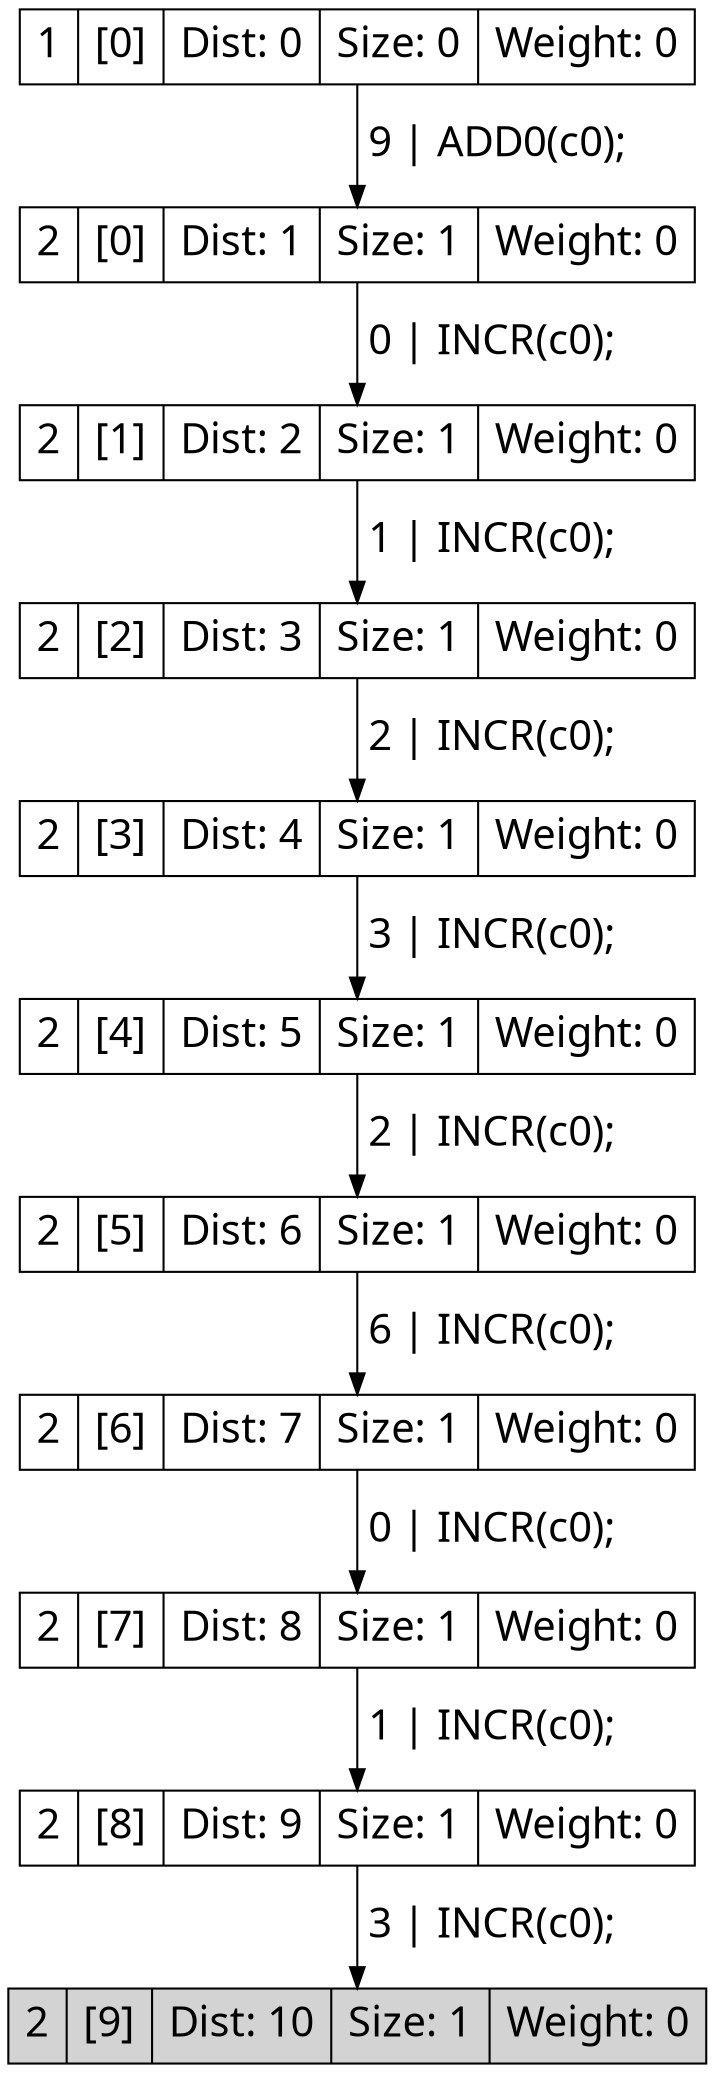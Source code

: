 digraph g{
node[shape=record fontname=Calibri fontsize = 20]
edge[fontname = Calibri fontsize = 20]
0->1[label=" 9 | ADD0(c0); "]
0[label="1 | [0] | Dist: 0 | Size: 0 | Weight: 0"]
1[label="2 | [0] | Dist: 1 | Size: 1 | Weight: 0"]
1->2[label=" 0 | INCR(c0); "]
1[label="2 | [0] | Dist: 1 | Size: 1 | Weight: 0"]
2[label="2 | [1] | Dist: 2 | Size: 1 | Weight: 0"]
2->3[label=" 1 | INCR(c0); "]
2[label="2 | [1] | Dist: 2 | Size: 1 | Weight: 0"]
3[label="2 | [2] | Dist: 3 | Size: 1 | Weight: 0"]
3->4[label=" 2 | INCR(c0); "]
3[label="2 | [2] | Dist: 3 | Size: 1 | Weight: 0"]
4[label="2 | [3] | Dist: 4 | Size: 1 | Weight: 0"]
4->5[label=" 3 | INCR(c0); "]
4[label="2 | [3] | Dist: 4 | Size: 1 | Weight: 0"]
5[label="2 | [4] | Dist: 5 | Size: 1 | Weight: 0"]
5->6[label=" 2 | INCR(c0); "]
5[label="2 | [4] | Dist: 5 | Size: 1 | Weight: 0"]
6[label="2 | [5] | Dist: 6 | Size: 1 | Weight: 0"]
6->7[label=" 6 | INCR(c0); "]
6[label="2 | [5] | Dist: 6 | Size: 1 | Weight: 0"]
7[label="2 | [6] | Dist: 7 | Size: 1 | Weight: 0"]
7->8[label=" 0 | INCR(c0); "]
7[label="2 | [6] | Dist: 7 | Size: 1 | Weight: 0"]
8[label="2 | [7] | Dist: 8 | Size: 1 | Weight: 0"]
8->9[label=" 1 | INCR(c0); "]
8[label="2 | [7] | Dist: 8 | Size: 1 | Weight: 0"]
9[label="2 | [8] | Dist: 9 | Size: 1 | Weight: 0"]
9->10[label=" 3 | INCR(c0); "]
9[label="2 | [8] | Dist: 9 | Size: 1 | Weight: 0"]
10[label="2 | [9] | Dist: 10 | Size: 1 | Weight: 0"]
10[fillcolor = lightgrey, style=filled]}
digraph g{
node[shape=record fontname=Calibri fontsize = 20]
edge[fontname = Calibri fontsize = 20]
0->1[label=" 8 | ADD0(c0); "]
0[label="1 | [0] | Dist: 0 | Size: 0 | Weight: 0"]
1[label="2 | [0] | Dist: 1 | Size: 1 | Weight: 0"]
1->2[label=" 3 | INCR(c0); "]
1[label="2 | [0] | Dist: 1 | Size: 1 | Weight: 0"]
2[label="2 | [1] | Dist: 2 | Size: 1 | Weight: 0"]
2->3[label=" 1 | INCR(c0); "]
2[label="2 | [1] | Dist: 2 | Size: 1 | Weight: 0"]
3[label="2 | [2] | Dist: 3 | Size: 1 | Weight: 0"]
3->4[label=" 0 | INCR(c0); "]
3[label="2 | [2] | Dist: 3 | Size: 1 | Weight: 0"]
4[label="2 | [3] | Dist: 4 | Size: 1 | Weight: 0"]
4->5[label=" 4 | INCR(c0); "]
4[label="2 | [3] | Dist: 4 | Size: 1 | Weight: 0"]
5[label="2 | [4] | Dist: 5 | Size: 1 | Weight: 0"]
5->6[label=" 7 | INCR(c0); "]
5[label="2 | [4] | Dist: 5 | Size: 1 | Weight: 0"]
6[label="2 | [5] | Dist: 6 | Size: 1 | Weight: 0"]
6->7[label=" 3 | INCR(c0); "]
6[label="2 | [5] | Dist: 6 | Size: 1 | Weight: 0"]
7[label="2 | [6] | Dist: 7 | Size: 1 | Weight: 0"]
7->8[label=" 2 | INCR(c0); "]
7[label="2 | [6] | Dist: 7 | Size: 1 | Weight: 0"]
8[label="2 | [7] | Dist: 8 | Size: 1 | Weight: 0"]
8->9[label=" 3 | INCR(c0); "]
8[label="2 | [7] | Dist: 8 | Size: 1 | Weight: 0"]
9[label="2 | [8] | Dist: 9 | Size: 1 | Weight: 0"]
9->10[label=" 7 | INCR(c0); "]
9[label="2 | [8] | Dist: 9 | Size: 1 | Weight: 0"]
10[label="2 | [9] | Dist: 10 | Size: 1 | Weight: 0"]
10[fillcolor = lightgrey, style=filled]}
